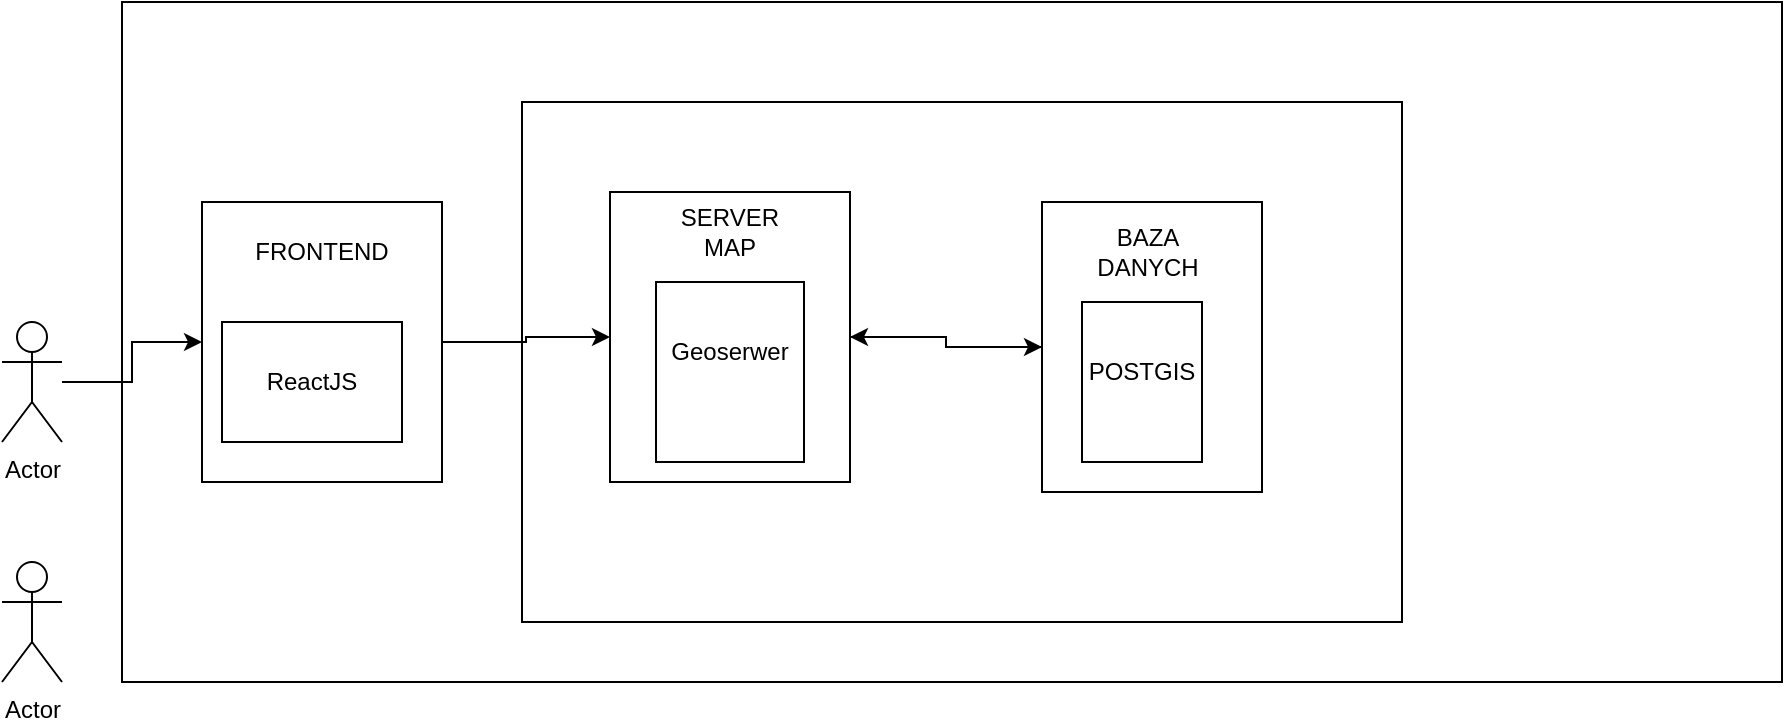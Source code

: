 <mxfile version="26.1.1">
  <diagram name="Strona-1" id="gZOSYektZBY20sTcCc8C">
    <mxGraphModel dx="1050" dy="522" grid="1" gridSize="10" guides="1" tooltips="1" connect="1" arrows="1" fold="1" page="1" pageScale="1" pageWidth="827" pageHeight="1169" math="0" shadow="0">
      <root>
        <mxCell id="0" />
        <mxCell id="1" parent="0" />
        <mxCell id="luq68wq0UbunOEpUA4AO-14" style="edgeStyle=orthogonalEdgeStyle;rounded=0;orthogonalLoop=1;jettySize=auto;html=1;" edge="1" parent="1" source="luq68wq0UbunOEpUA4AO-3" target="luq68wq0UbunOEpUA4AO-5">
          <mxGeometry relative="1" as="geometry" />
        </mxCell>
        <mxCell id="luq68wq0UbunOEpUA4AO-3" value="Actor" style="shape=umlActor;verticalLabelPosition=bottom;verticalAlign=top;html=1;outlineConnect=0;" vertex="1" parent="1">
          <mxGeometry x="110" y="220" width="30" height="60" as="geometry" />
        </mxCell>
        <mxCell id="luq68wq0UbunOEpUA4AO-4" value="Actor" style="shape=umlActor;verticalLabelPosition=bottom;verticalAlign=top;html=1;outlineConnect=0;" vertex="1" parent="1">
          <mxGeometry x="110" y="340" width="30" height="60" as="geometry" />
        </mxCell>
        <mxCell id="luq68wq0UbunOEpUA4AO-11" style="edgeStyle=orthogonalEdgeStyle;rounded=0;orthogonalLoop=1;jettySize=auto;html=1;exitX=1;exitY=0.5;exitDx=0;exitDy=0;entryX=0;entryY=0.5;entryDx=0;entryDy=0;" edge="1" parent="1" source="luq68wq0UbunOEpUA4AO-5" target="luq68wq0UbunOEpUA4AO-9">
          <mxGeometry relative="1" as="geometry" />
        </mxCell>
        <mxCell id="luq68wq0UbunOEpUA4AO-5" value="" style="rounded=0;whiteSpace=wrap;html=1;" vertex="1" parent="1">
          <mxGeometry x="210" y="160" width="120" height="140" as="geometry" />
        </mxCell>
        <mxCell id="luq68wq0UbunOEpUA4AO-7" value="FRONTEND" style="text;html=1;align=center;verticalAlign=middle;whiteSpace=wrap;rounded=0;" vertex="1" parent="1">
          <mxGeometry x="240" y="170" width="60" height="30" as="geometry" />
        </mxCell>
        <mxCell id="luq68wq0UbunOEpUA4AO-12" style="edgeStyle=orthogonalEdgeStyle;rounded=0;orthogonalLoop=1;jettySize=auto;html=1;exitX=1;exitY=0.5;exitDx=0;exitDy=0;entryX=0;entryY=0.5;entryDx=0;entryDy=0;" edge="1" parent="1" source="luq68wq0UbunOEpUA4AO-9" target="luq68wq0UbunOEpUA4AO-10">
          <mxGeometry relative="1" as="geometry" />
        </mxCell>
        <mxCell id="luq68wq0UbunOEpUA4AO-9" value="" style="rounded=0;whiteSpace=wrap;html=1;" vertex="1" parent="1">
          <mxGeometry x="414" y="155" width="120" height="145" as="geometry" />
        </mxCell>
        <mxCell id="luq68wq0UbunOEpUA4AO-13" style="edgeStyle=orthogonalEdgeStyle;rounded=0;orthogonalLoop=1;jettySize=auto;html=1;" edge="1" parent="1" source="luq68wq0UbunOEpUA4AO-10" target="luq68wq0UbunOEpUA4AO-9">
          <mxGeometry relative="1" as="geometry" />
        </mxCell>
        <mxCell id="luq68wq0UbunOEpUA4AO-10" value="" style="rounded=0;whiteSpace=wrap;html=1;" vertex="1" parent="1">
          <mxGeometry x="630" y="160" width="110" height="145" as="geometry" />
        </mxCell>
        <mxCell id="luq68wq0UbunOEpUA4AO-15" value="SERVER MAP" style="text;html=1;align=center;verticalAlign=middle;whiteSpace=wrap;rounded=0;" vertex="1" parent="1">
          <mxGeometry x="444" y="160" width="60" height="30" as="geometry" />
        </mxCell>
        <mxCell id="luq68wq0UbunOEpUA4AO-17" value="BAZA DANYCH" style="text;html=1;align=center;verticalAlign=middle;whiteSpace=wrap;rounded=0;" vertex="1" parent="1">
          <mxGeometry x="652.5" y="170" width="60" height="30" as="geometry" />
        </mxCell>
        <mxCell id="luq68wq0UbunOEpUA4AO-18" value="" style="rounded=0;whiteSpace=wrap;html=1;" vertex="1" parent="1">
          <mxGeometry x="650" y="210" width="60" height="80" as="geometry" />
        </mxCell>
        <mxCell id="luq68wq0UbunOEpUA4AO-19" value="POSTGIS" style="text;html=1;align=center;verticalAlign=middle;whiteSpace=wrap;rounded=0;" vertex="1" parent="1">
          <mxGeometry x="650" y="210" width="60" height="70" as="geometry" />
        </mxCell>
        <mxCell id="luq68wq0UbunOEpUA4AO-20" value="ReactJS" style="rounded=0;whiteSpace=wrap;html=1;" vertex="1" parent="1">
          <mxGeometry x="220" y="220" width="90" height="60" as="geometry" />
        </mxCell>
        <mxCell id="luq68wq0UbunOEpUA4AO-21" value="" style="rounded=0;whiteSpace=wrap;html=1;" vertex="1" parent="1">
          <mxGeometry x="437" y="200" width="74" height="90" as="geometry" />
        </mxCell>
        <mxCell id="luq68wq0UbunOEpUA4AO-22" value="Geoserwer" style="text;html=1;align=center;verticalAlign=middle;whiteSpace=wrap;rounded=0;" vertex="1" parent="1">
          <mxGeometry x="444" y="220" width="60" height="30" as="geometry" />
        </mxCell>
        <mxCell id="luq68wq0UbunOEpUA4AO-23" value="" style="rounded=0;whiteSpace=wrap;html=1;fillColor=none;" vertex="1" parent="1">
          <mxGeometry x="370" y="110" width="440" height="260" as="geometry" />
        </mxCell>
        <mxCell id="luq68wq0UbunOEpUA4AO-24" value="" style="rounded=0;whiteSpace=wrap;html=1;fillColor=none;" vertex="1" parent="1">
          <mxGeometry x="170" y="60" width="830" height="340" as="geometry" />
        </mxCell>
      </root>
    </mxGraphModel>
  </diagram>
</mxfile>
